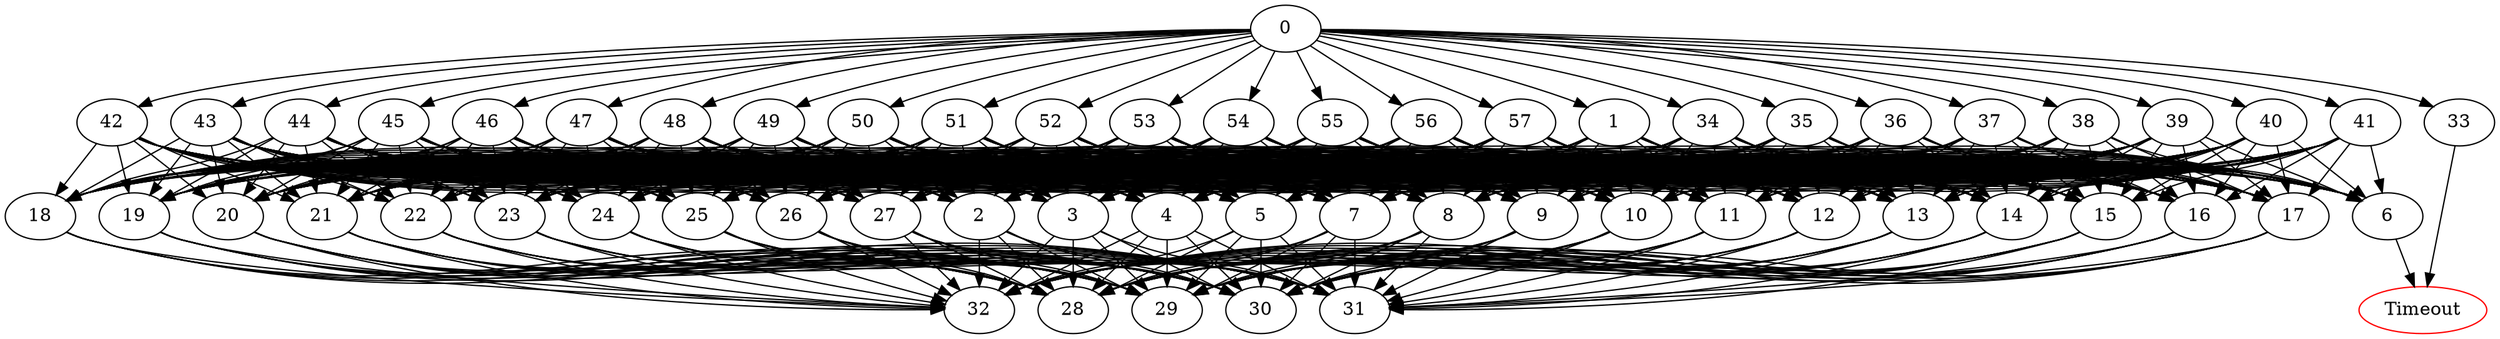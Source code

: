 digraph G {
	0 -> 1;
	0 -> 33;
	0 -> 34;
	0 -> 35;
	0 -> 36;
	0 -> 37;
	0 -> 38;
	0 -> 39;
	0 -> 40;
	0 -> 41;
	0 -> 42;
	0 -> 43;
	0 -> 44;
	0 -> 45;
	0 -> 46;
	0 -> 47;
	0 -> 48;
	0 -> 49;
	0 -> 50;
	0 -> 51;
	0 -> 52;
	0 -> 53;
	0 -> 54;
	0 -> 55;
	0 -> 56;
	0 -> 57;
	1 -> 2;
	1 -> 3;
	1 -> 4;
	1 -> 5;
	1 -> 6;
	1 -> 7;
	1 -> 8;
	1 -> 9;
	1 -> 10;
	1 -> 11;
	1 -> 12;
	1 -> 13;
	1 -> 14;
	1 -> 15;
	1 -> 16;
	1 -> 17;
	1 -> 18;
	1 -> 19;
	1 -> 20;
	1 -> 21;
	1 -> 22;
	1 -> 23;
	1 -> 24;
	1 -> 25;
	1 -> 26;
	1 -> 27;
	2 -> 28;
	2 -> 29;
	2 -> 30;
	2 -> 31;
	2 -> 32;
	3 -> 28;
	3 -> 29;
	3 -> 30;
	3 -> 31;
	3 -> 32;
	4 -> 28;
	4 -> 29;
	4 -> 30;
	4 -> 31;
	4 -> 32;
	5 -> 28;
	5 -> 29;
	5 -> 30;
	5 -> 31;
	5 -> 32;
	6 -> "Timeout";
Timeout [color=red];
	7 -> 28;
	7 -> 29;
	7 -> 30;
	7 -> 31;
	7 -> 32;
	8 -> 28;
	8 -> 29;
	8 -> 30;
	8 -> 31;
	8 -> 32;
	9 -> 28;
	9 -> 29;
	9 -> 30;
	9 -> 31;
	9 -> 32;
	10 -> 28;
	10 -> 29;
	10 -> 30;
	10 -> 31;
	10 -> 32;
	11 -> 28;
	11 -> 29;
	11 -> 30;
	11 -> 31;
	11 -> 32;
	12 -> 28;
	12 -> 29;
	12 -> 30;
	12 -> 31;
	12 -> 32;
	13 -> 28;
	13 -> 29;
	13 -> 30;
	13 -> 31;
	13 -> 32;
	14 -> 28;
	14 -> 29;
	14 -> 30;
	14 -> 31;
	14 -> 32;
	15 -> 28;
	15 -> 29;
	15 -> 30;
	15 -> 31;
	15 -> 32;
	16 -> 28;
	16 -> 29;
	16 -> 30;
	16 -> 31;
	16 -> 32;
	17 -> 28;
	17 -> 29;
	17 -> 30;
	17 -> 31;
	17 -> 32;
	18 -> 28;
	18 -> 29;
	18 -> 30;
	18 -> 31;
	18 -> 32;
	19 -> 28;
	19 -> 29;
	19 -> 30;
	19 -> 31;
	19 -> 32;
	20 -> 28;
	20 -> 29;
	20 -> 30;
	20 -> 31;
	20 -> 32;
	21 -> 28;
	21 -> 29;
	21 -> 30;
	21 -> 31;
	21 -> 32;
	22 -> 28;
	22 -> 29;
	22 -> 30;
	22 -> 31;
	22 -> 32;
	23 -> 28;
	23 -> 29;
	23 -> 30;
	23 -> 31;
	23 -> 32;
	24 -> 28;
	24 -> 29;
	24 -> 30;
	24 -> 31;
	24 -> 32;
	25 -> 28;
	25 -> 29;
	25 -> 30;
	25 -> 31;
	25 -> 32;
	26 -> 28;
	26 -> 29;
	26 -> 30;
	26 -> 31;
	26 -> 32;
	27 -> 28;
	27 -> 29;
	27 -> 30;
	27 -> 31;
	27 -> 32;
	33 -> "Timeout";
Timeout [color=red];
	34 -> 2;
	34 -> 3;
	34 -> 4;
	34 -> 5;
	34 -> 6;
	34 -> 7;
	34 -> 8;
	34 -> 9;
	34 -> 10;
	34 -> 11;
	34 -> 12;
	34 -> 13;
	34 -> 14;
	34 -> 15;
	34 -> 16;
	34 -> 17;
	34 -> 18;
	34 -> 19;
	34 -> 20;
	34 -> 21;
	34 -> 22;
	34 -> 23;
	34 -> 24;
	34 -> 25;
	34 -> 26;
	34 -> 27;
	35 -> 2;
	35 -> 3;
	35 -> 4;
	35 -> 5;
	35 -> 6;
	35 -> 7;
	35 -> 8;
	35 -> 9;
	35 -> 10;
	35 -> 11;
	35 -> 12;
	35 -> 13;
	35 -> 14;
	35 -> 15;
	35 -> 16;
	35 -> 17;
	35 -> 18;
	35 -> 19;
	35 -> 20;
	35 -> 21;
	35 -> 22;
	35 -> 23;
	35 -> 24;
	35 -> 25;
	35 -> 26;
	35 -> 27;
	36 -> 2;
	36 -> 3;
	36 -> 4;
	36 -> 5;
	36 -> 6;
	36 -> 7;
	36 -> 8;
	36 -> 9;
	36 -> 10;
	36 -> 11;
	36 -> 12;
	36 -> 13;
	36 -> 14;
	36 -> 15;
	36 -> 16;
	36 -> 17;
	36 -> 18;
	36 -> 19;
	36 -> 20;
	36 -> 21;
	36 -> 22;
	36 -> 23;
	36 -> 24;
	36 -> 25;
	36 -> 26;
	36 -> 27;
	37 -> 2;
	37 -> 3;
	37 -> 4;
	37 -> 5;
	37 -> 6;
	37 -> 7;
	37 -> 8;
	37 -> 9;
	37 -> 10;
	37 -> 11;
	37 -> 12;
	37 -> 13;
	37 -> 14;
	37 -> 15;
	37 -> 16;
	37 -> 17;
	37 -> 18;
	37 -> 19;
	37 -> 20;
	37 -> 21;
	37 -> 22;
	37 -> 23;
	37 -> 24;
	37 -> 25;
	37 -> 26;
	37 -> 27;
	38 -> 2;
	38 -> 3;
	38 -> 4;
	38 -> 5;
	38 -> 6;
	38 -> 7;
	38 -> 8;
	38 -> 9;
	38 -> 10;
	38 -> 11;
	38 -> 12;
	38 -> 13;
	38 -> 14;
	38 -> 15;
	38 -> 16;
	38 -> 17;
	38 -> 18;
	38 -> 19;
	38 -> 20;
	38 -> 21;
	38 -> 22;
	38 -> 23;
	38 -> 24;
	38 -> 25;
	38 -> 26;
	38 -> 27;
	39 -> 2;
	39 -> 3;
	39 -> 4;
	39 -> 5;
	39 -> 6;
	39 -> 7;
	39 -> 8;
	39 -> 9;
	39 -> 10;
	39 -> 11;
	39 -> 12;
	39 -> 13;
	39 -> 14;
	39 -> 15;
	39 -> 16;
	39 -> 17;
	39 -> 18;
	39 -> 19;
	39 -> 20;
	39 -> 21;
	39 -> 22;
	39 -> 23;
	39 -> 24;
	39 -> 25;
	39 -> 26;
	39 -> 27;
	40 -> 2;
	40 -> 3;
	40 -> 4;
	40 -> 5;
	40 -> 6;
	40 -> 7;
	40 -> 8;
	40 -> 9;
	40 -> 10;
	40 -> 11;
	40 -> 12;
	40 -> 13;
	40 -> 14;
	40 -> 15;
	40 -> 16;
	40 -> 17;
	40 -> 18;
	40 -> 19;
	40 -> 20;
	40 -> 21;
	40 -> 22;
	40 -> 23;
	40 -> 24;
	40 -> 25;
	40 -> 26;
	40 -> 27;
	41 -> 2;
	41 -> 3;
	41 -> 4;
	41 -> 5;
	41 -> 6;
	41 -> 7;
	41 -> 8;
	41 -> 9;
	41 -> 10;
	41 -> 11;
	41 -> 12;
	41 -> 13;
	41 -> 14;
	41 -> 15;
	41 -> 16;
	41 -> 17;
	41 -> 18;
	41 -> 19;
	41 -> 20;
	41 -> 21;
	41 -> 22;
	41 -> 23;
	41 -> 24;
	41 -> 25;
	41 -> 26;
	41 -> 27;
	42 -> 2;
	42 -> 3;
	42 -> 4;
	42 -> 5;
	42 -> 6;
	42 -> 7;
	42 -> 8;
	42 -> 9;
	42 -> 10;
	42 -> 11;
	42 -> 12;
	42 -> 13;
	42 -> 14;
	42 -> 15;
	42 -> 16;
	42 -> 17;
	42 -> 18;
	42 -> 19;
	42 -> 20;
	42 -> 21;
	42 -> 22;
	42 -> 23;
	42 -> 24;
	42 -> 25;
	42 -> 26;
	42 -> 27;
	43 -> 2;
	43 -> 3;
	43 -> 4;
	43 -> 5;
	43 -> 6;
	43 -> 7;
	43 -> 8;
	43 -> 9;
	43 -> 10;
	43 -> 11;
	43 -> 12;
	43 -> 13;
	43 -> 14;
	43 -> 15;
	43 -> 16;
	43 -> 17;
	43 -> 18;
	43 -> 19;
	43 -> 20;
	43 -> 21;
	43 -> 22;
	43 -> 23;
	43 -> 24;
	43 -> 25;
	43 -> 26;
	43 -> 27;
	44 -> 2;
	44 -> 3;
	44 -> 4;
	44 -> 5;
	44 -> 6;
	44 -> 7;
	44 -> 8;
	44 -> 9;
	44 -> 10;
	44 -> 11;
	44 -> 12;
	44 -> 13;
	44 -> 14;
	44 -> 15;
	44 -> 16;
	44 -> 17;
	44 -> 18;
	44 -> 19;
	44 -> 20;
	44 -> 21;
	44 -> 22;
	44 -> 23;
	44 -> 24;
	44 -> 25;
	44 -> 26;
	44 -> 27;
	45 -> 2;
	45 -> 3;
	45 -> 4;
	45 -> 5;
	45 -> 6;
	45 -> 7;
	45 -> 8;
	45 -> 9;
	45 -> 10;
	45 -> 11;
	45 -> 12;
	45 -> 13;
	45 -> 14;
	45 -> 15;
	45 -> 16;
	45 -> 17;
	45 -> 18;
	45 -> 19;
	45 -> 20;
	45 -> 21;
	45 -> 22;
	45 -> 23;
	45 -> 24;
	45 -> 25;
	45 -> 26;
	45 -> 27;
	46 -> 2;
	46 -> 3;
	46 -> 4;
	46 -> 5;
	46 -> 6;
	46 -> 7;
	46 -> 8;
	46 -> 9;
	46 -> 10;
	46 -> 11;
	46 -> 12;
	46 -> 13;
	46 -> 14;
	46 -> 15;
	46 -> 16;
	46 -> 17;
	46 -> 18;
	46 -> 19;
	46 -> 20;
	46 -> 21;
	46 -> 22;
	46 -> 23;
	46 -> 24;
	46 -> 25;
	46 -> 26;
	46 -> 27;
	47 -> 2;
	47 -> 3;
	47 -> 4;
	47 -> 5;
	47 -> 6;
	47 -> 7;
	47 -> 8;
	47 -> 9;
	47 -> 10;
	47 -> 11;
	47 -> 12;
	47 -> 13;
	47 -> 14;
	47 -> 15;
	47 -> 16;
	47 -> 17;
	47 -> 18;
	47 -> 19;
	47 -> 20;
	47 -> 21;
	47 -> 22;
	47 -> 23;
	47 -> 24;
	47 -> 25;
	47 -> 26;
	47 -> 27;
	48 -> 2;
	48 -> 3;
	48 -> 4;
	48 -> 5;
	48 -> 6;
	48 -> 7;
	48 -> 8;
	48 -> 9;
	48 -> 10;
	48 -> 11;
	48 -> 12;
	48 -> 13;
	48 -> 14;
	48 -> 15;
	48 -> 16;
	48 -> 17;
	48 -> 18;
	48 -> 19;
	48 -> 20;
	48 -> 21;
	48 -> 22;
	48 -> 23;
	48 -> 24;
	48 -> 25;
	48 -> 26;
	48 -> 27;
	49 -> 2;
	49 -> 3;
	49 -> 4;
	49 -> 5;
	49 -> 6;
	49 -> 7;
	49 -> 8;
	49 -> 9;
	49 -> 10;
	49 -> 11;
	49 -> 12;
	49 -> 13;
	49 -> 14;
	49 -> 15;
	49 -> 16;
	49 -> 17;
	49 -> 18;
	49 -> 19;
	49 -> 20;
	49 -> 21;
	49 -> 22;
	49 -> 23;
	49 -> 24;
	49 -> 25;
	49 -> 26;
	49 -> 27;
	50 -> 2;
	50 -> 3;
	50 -> 4;
	50 -> 5;
	50 -> 6;
	50 -> 7;
	50 -> 8;
	50 -> 9;
	50 -> 10;
	50 -> 11;
	50 -> 12;
	50 -> 13;
	50 -> 14;
	50 -> 15;
	50 -> 16;
	50 -> 17;
	50 -> 18;
	50 -> 19;
	50 -> 20;
	50 -> 21;
	50 -> 22;
	50 -> 23;
	50 -> 24;
	50 -> 25;
	50 -> 26;
	50 -> 27;
	51 -> 2;
	51 -> 3;
	51 -> 4;
	51 -> 5;
	51 -> 6;
	51 -> 7;
	51 -> 8;
	51 -> 9;
	51 -> 10;
	51 -> 11;
	51 -> 12;
	51 -> 13;
	51 -> 14;
	51 -> 15;
	51 -> 16;
	51 -> 17;
	51 -> 18;
	51 -> 19;
	51 -> 20;
	51 -> 21;
	51 -> 22;
	51 -> 23;
	51 -> 24;
	51 -> 25;
	51 -> 26;
	51 -> 27;
	52 -> 2;
	52 -> 3;
	52 -> 4;
	52 -> 5;
	52 -> 6;
	52 -> 7;
	52 -> 8;
	52 -> 9;
	52 -> 10;
	52 -> 11;
	52 -> 12;
	52 -> 13;
	52 -> 14;
	52 -> 15;
	52 -> 16;
	52 -> 17;
	52 -> 18;
	52 -> 19;
	52 -> 20;
	52 -> 21;
	52 -> 22;
	52 -> 23;
	52 -> 24;
	52 -> 25;
	52 -> 26;
	52 -> 27;
	53 -> 2;
	53 -> 3;
	53 -> 4;
	53 -> 5;
	53 -> 6;
	53 -> 7;
	53 -> 8;
	53 -> 9;
	53 -> 10;
	53 -> 11;
	53 -> 12;
	53 -> 13;
	53 -> 14;
	53 -> 15;
	53 -> 16;
	53 -> 17;
	53 -> 18;
	53 -> 19;
	53 -> 20;
	53 -> 21;
	53 -> 22;
	53 -> 23;
	53 -> 24;
	53 -> 25;
	53 -> 26;
	53 -> 27;
	54 -> 2;
	54 -> 3;
	54 -> 4;
	54 -> 5;
	54 -> 6;
	54 -> 7;
	54 -> 8;
	54 -> 9;
	54 -> 10;
	54 -> 11;
	54 -> 12;
	54 -> 13;
	54 -> 14;
	54 -> 15;
	54 -> 16;
	54 -> 17;
	54 -> 18;
	54 -> 19;
	54 -> 20;
	54 -> 21;
	54 -> 22;
	54 -> 23;
	54 -> 24;
	54 -> 25;
	54 -> 26;
	54 -> 27;
	55 -> 2;
	55 -> 3;
	55 -> 4;
	55 -> 5;
	55 -> 6;
	55 -> 7;
	55 -> 8;
	55 -> 9;
	55 -> 10;
	55 -> 11;
	55 -> 12;
	55 -> 13;
	55 -> 14;
	55 -> 15;
	55 -> 16;
	55 -> 17;
	55 -> 18;
	55 -> 19;
	55 -> 20;
	55 -> 21;
	55 -> 22;
	55 -> 23;
	55 -> 24;
	55 -> 25;
	55 -> 26;
	55 -> 27;
	56 -> 2;
	56 -> 3;
	56 -> 4;
	56 -> 5;
	56 -> 6;
	56 -> 7;
	56 -> 8;
	56 -> 9;
	56 -> 10;
	56 -> 11;
	56 -> 12;
	56 -> 13;
	56 -> 14;
	56 -> 15;
	56 -> 16;
	56 -> 17;
	56 -> 18;
	56 -> 19;
	56 -> 20;
	56 -> 21;
	56 -> 22;
	56 -> 23;
	56 -> 24;
	56 -> 25;
	56 -> 26;
	56 -> 27;
	57 -> 2;
	57 -> 3;
	57 -> 4;
	57 -> 5;
	57 -> 6;
	57 -> 7;
	57 -> 8;
	57 -> 9;
	57 -> 10;
	57 -> 11;
	57 -> 12;
	57 -> 13;
	57 -> 14;
	57 -> 15;
	57 -> 16;
	57 -> 17;
	57 -> 18;
	57 -> 19;
	57 -> 20;
	57 -> 21;
	57 -> 22;
	57 -> 23;
	57 -> 24;
	57 -> 25;
	57 -> 26;
	57 -> 27;
}